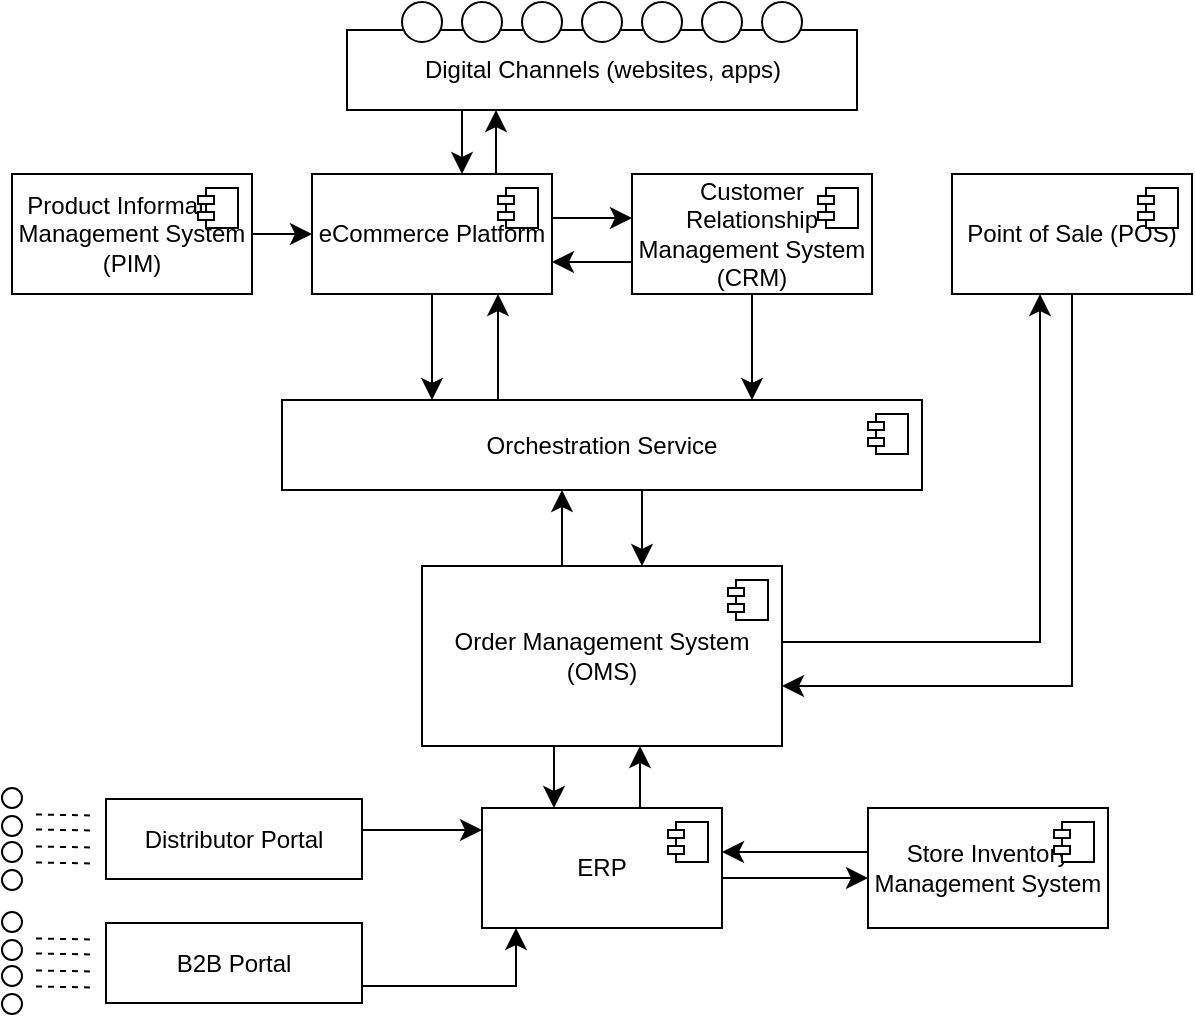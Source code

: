 <mxfile version="26.1.3">
  <diagram name="Page-1" id="KjbB9TRwJ7ZDQGWwXf_M">
    <mxGraphModel dx="1098" dy="716" grid="0" gridSize="10" guides="1" tooltips="1" connect="1" arrows="1" fold="1" page="1" pageScale="1" pageWidth="827" pageHeight="1169" math="0" shadow="0">
      <root>
        <mxCell id="0" />
        <mxCell id="1" parent="0" />
        <mxCell id="S6mJOh8E30OfMHkmUoeg-1" value="Order Management System (OMS)" style="html=1;dropTarget=0;whiteSpace=wrap;" vertex="1" parent="1">
          <mxGeometry x="316" y="384" width="180" height="90" as="geometry" />
        </mxCell>
        <mxCell id="S6mJOh8E30OfMHkmUoeg-2" value="" style="shape=module;jettyWidth=8;jettyHeight=4;" vertex="1" parent="S6mJOh8E30OfMHkmUoeg-1">
          <mxGeometry x="1" width="20" height="20" relative="1" as="geometry">
            <mxPoint x="-27" y="7" as="offset" />
          </mxGeometry>
        </mxCell>
        <mxCell id="S6mJOh8E30OfMHkmUoeg-3" value="Orchestration Service" style="html=1;dropTarget=0;whiteSpace=wrap;" vertex="1" parent="1">
          <mxGeometry x="246" y="301" width="320" height="45" as="geometry" />
        </mxCell>
        <mxCell id="S6mJOh8E30OfMHkmUoeg-4" value="" style="shape=module;jettyWidth=8;jettyHeight=4;" vertex="1" parent="S6mJOh8E30OfMHkmUoeg-3">
          <mxGeometry x="1" width="20" height="20" relative="1" as="geometry">
            <mxPoint x="-27" y="7" as="offset" />
          </mxGeometry>
        </mxCell>
        <mxCell id="S6mJOh8E30OfMHkmUoeg-36" value="" style="group" vertex="1" connectable="0" parent="1">
          <mxGeometry x="278.5" y="102" width="255" height="54" as="geometry" />
        </mxCell>
        <mxCell id="S6mJOh8E30OfMHkmUoeg-17" value="Digital Channels (websites, apps)" style="html=1;whiteSpace=wrap;" vertex="1" parent="S6mJOh8E30OfMHkmUoeg-36">
          <mxGeometry y="14" width="255" height="40" as="geometry" />
        </mxCell>
        <mxCell id="S6mJOh8E30OfMHkmUoeg-35" value="" style="group" vertex="1" connectable="0" parent="S6mJOh8E30OfMHkmUoeg-36">
          <mxGeometry x="27.5" width="200" height="20" as="geometry" />
        </mxCell>
        <mxCell id="S6mJOh8E30OfMHkmUoeg-19" value="" style="ellipse;whiteSpace=wrap;html=1;aspect=fixed;" vertex="1" parent="S6mJOh8E30OfMHkmUoeg-35">
          <mxGeometry width="20" height="20" as="geometry" />
        </mxCell>
        <mxCell id="S6mJOh8E30OfMHkmUoeg-22" value="" style="ellipse;whiteSpace=wrap;html=1;aspect=fixed;" vertex="1" parent="S6mJOh8E30OfMHkmUoeg-35">
          <mxGeometry x="30" width="20" height="20" as="geometry" />
        </mxCell>
        <mxCell id="S6mJOh8E30OfMHkmUoeg-23" value="" style="ellipse;whiteSpace=wrap;html=1;aspect=fixed;" vertex="1" parent="S6mJOh8E30OfMHkmUoeg-35">
          <mxGeometry x="60" width="20" height="20" as="geometry" />
        </mxCell>
        <mxCell id="S6mJOh8E30OfMHkmUoeg-24" value="" style="ellipse;whiteSpace=wrap;html=1;aspect=fixed;" vertex="1" parent="S6mJOh8E30OfMHkmUoeg-35">
          <mxGeometry x="90" width="20" height="20" as="geometry" />
        </mxCell>
        <mxCell id="S6mJOh8E30OfMHkmUoeg-25" value="" style="ellipse;whiteSpace=wrap;html=1;aspect=fixed;" vertex="1" parent="S6mJOh8E30OfMHkmUoeg-35">
          <mxGeometry x="120" width="20" height="20" as="geometry" />
        </mxCell>
        <mxCell id="S6mJOh8E30OfMHkmUoeg-26" value="" style="ellipse;whiteSpace=wrap;html=1;aspect=fixed;" vertex="1" parent="S6mJOh8E30OfMHkmUoeg-35">
          <mxGeometry x="150" width="20" height="20" as="geometry" />
        </mxCell>
        <mxCell id="S6mJOh8E30OfMHkmUoeg-27" value="" style="ellipse;whiteSpace=wrap;html=1;aspect=fixed;" vertex="1" parent="S6mJOh8E30OfMHkmUoeg-35">
          <mxGeometry x="180" width="20" height="20" as="geometry" />
        </mxCell>
        <mxCell id="S6mJOh8E30OfMHkmUoeg-60" value="" style="group" vertex="1" connectable="0" parent="1">
          <mxGeometry x="106" y="495" width="180" height="51" as="geometry" />
        </mxCell>
        <mxCell id="S6mJOh8E30OfMHkmUoeg-38" value="Distributor Portal" style="html=1;whiteSpace=wrap;" vertex="1" parent="S6mJOh8E30OfMHkmUoeg-60">
          <mxGeometry x="52" y="5.5" width="128" height="40" as="geometry" />
        </mxCell>
        <mxCell id="S6mJOh8E30OfMHkmUoeg-50" value="" style="group" vertex="1" connectable="0" parent="S6mJOh8E30OfMHkmUoeg-60">
          <mxGeometry width="10" height="51" as="geometry" />
        </mxCell>
        <mxCell id="S6mJOh8E30OfMHkmUoeg-40" value="" style="ellipse;whiteSpace=wrap;html=1;aspect=fixed;" vertex="1" parent="S6mJOh8E30OfMHkmUoeg-50">
          <mxGeometry width="10" height="10" as="geometry" />
        </mxCell>
        <mxCell id="S6mJOh8E30OfMHkmUoeg-47" value="" style="ellipse;whiteSpace=wrap;html=1;aspect=fixed;" vertex="1" parent="S6mJOh8E30OfMHkmUoeg-50">
          <mxGeometry y="14" width="10" height="10" as="geometry" />
        </mxCell>
        <mxCell id="S6mJOh8E30OfMHkmUoeg-48" value="" style="ellipse;whiteSpace=wrap;html=1;aspect=fixed;" vertex="1" parent="S6mJOh8E30OfMHkmUoeg-50">
          <mxGeometry y="27" width="10" height="10" as="geometry" />
        </mxCell>
        <mxCell id="S6mJOh8E30OfMHkmUoeg-49" value="" style="ellipse;whiteSpace=wrap;html=1;aspect=fixed;" vertex="1" parent="S6mJOh8E30OfMHkmUoeg-50">
          <mxGeometry y="41" width="10" height="10" as="geometry" />
        </mxCell>
        <mxCell id="S6mJOh8E30OfMHkmUoeg-59" value="" style="group" vertex="1" connectable="0" parent="S6mJOh8E30OfMHkmUoeg-60">
          <mxGeometry x="17" y="13.25" width="29" height="24.5" as="geometry" />
        </mxCell>
        <mxCell id="S6mJOh8E30OfMHkmUoeg-51" value="" style="endArrow=none;dashed=1;html=1;rounded=0;exitX=1;exitY=0.5;exitDx=0;exitDy=0;" edge="1" parent="S6mJOh8E30OfMHkmUoeg-59">
          <mxGeometry width="50" height="50" relative="1" as="geometry">
            <mxPoint as="sourcePoint" />
            <mxPoint x="29" y="0.5" as="targetPoint" />
          </mxGeometry>
        </mxCell>
        <mxCell id="S6mJOh8E30OfMHkmUoeg-52" value="" style="endArrow=none;dashed=1;html=1;rounded=0;exitX=1;exitY=0.5;exitDx=0;exitDy=0;" edge="1" parent="S6mJOh8E30OfMHkmUoeg-59">
          <mxGeometry width="50" height="50" relative="1" as="geometry">
            <mxPoint y="7.5" as="sourcePoint" />
            <mxPoint x="29" y="8" as="targetPoint" />
          </mxGeometry>
        </mxCell>
        <mxCell id="S6mJOh8E30OfMHkmUoeg-53" value="" style="endArrow=none;dashed=1;html=1;rounded=0;exitX=1;exitY=0.5;exitDx=0;exitDy=0;" edge="1" parent="S6mJOh8E30OfMHkmUoeg-59">
          <mxGeometry width="50" height="50" relative="1" as="geometry">
            <mxPoint y="16" as="sourcePoint" />
            <mxPoint x="29" y="16.5" as="targetPoint" />
          </mxGeometry>
        </mxCell>
        <mxCell id="S6mJOh8E30OfMHkmUoeg-54" value="" style="endArrow=none;dashed=1;html=1;rounded=0;exitX=1;exitY=0.5;exitDx=0;exitDy=0;" edge="1" parent="S6mJOh8E30OfMHkmUoeg-59">
          <mxGeometry width="50" height="50" relative="1" as="geometry">
            <mxPoint y="24" as="sourcePoint" />
            <mxPoint x="29" y="24.5" as="targetPoint" />
          </mxGeometry>
        </mxCell>
        <mxCell id="S6mJOh8E30OfMHkmUoeg-61" value="" style="group" vertex="1" connectable="0" parent="1">
          <mxGeometry x="106" y="557" width="180" height="51" as="geometry" />
        </mxCell>
        <mxCell id="S6mJOh8E30OfMHkmUoeg-62" value="B2B Portal" style="html=1;whiteSpace=wrap;" vertex="1" parent="S6mJOh8E30OfMHkmUoeg-61">
          <mxGeometry x="52" y="5.5" width="128" height="40" as="geometry" />
        </mxCell>
        <mxCell id="S6mJOh8E30OfMHkmUoeg-63" value="" style="group" vertex="1" connectable="0" parent="S6mJOh8E30OfMHkmUoeg-61">
          <mxGeometry width="10" height="51" as="geometry" />
        </mxCell>
        <mxCell id="S6mJOh8E30OfMHkmUoeg-64" value="" style="ellipse;whiteSpace=wrap;html=1;aspect=fixed;" vertex="1" parent="S6mJOh8E30OfMHkmUoeg-63">
          <mxGeometry width="10" height="10" as="geometry" />
        </mxCell>
        <mxCell id="S6mJOh8E30OfMHkmUoeg-65" value="" style="ellipse;whiteSpace=wrap;html=1;aspect=fixed;" vertex="1" parent="S6mJOh8E30OfMHkmUoeg-63">
          <mxGeometry y="14" width="10" height="10" as="geometry" />
        </mxCell>
        <mxCell id="S6mJOh8E30OfMHkmUoeg-66" value="" style="ellipse;whiteSpace=wrap;html=1;aspect=fixed;" vertex="1" parent="S6mJOh8E30OfMHkmUoeg-63">
          <mxGeometry y="27" width="10" height="10" as="geometry" />
        </mxCell>
        <mxCell id="S6mJOh8E30OfMHkmUoeg-67" value="" style="ellipse;whiteSpace=wrap;html=1;aspect=fixed;" vertex="1" parent="S6mJOh8E30OfMHkmUoeg-63">
          <mxGeometry y="41" width="10" height="10" as="geometry" />
        </mxCell>
        <mxCell id="S6mJOh8E30OfMHkmUoeg-68" value="" style="group" vertex="1" connectable="0" parent="S6mJOh8E30OfMHkmUoeg-61">
          <mxGeometry x="17" y="13.25" width="29" height="24.5" as="geometry" />
        </mxCell>
        <mxCell id="S6mJOh8E30OfMHkmUoeg-69" value="" style="endArrow=none;dashed=1;html=1;rounded=0;exitX=1;exitY=0.5;exitDx=0;exitDy=0;" edge="1" parent="S6mJOh8E30OfMHkmUoeg-68">
          <mxGeometry width="50" height="50" relative="1" as="geometry">
            <mxPoint as="sourcePoint" />
            <mxPoint x="29" y="0.5" as="targetPoint" />
          </mxGeometry>
        </mxCell>
        <mxCell id="S6mJOh8E30OfMHkmUoeg-70" value="" style="endArrow=none;dashed=1;html=1;rounded=0;exitX=1;exitY=0.5;exitDx=0;exitDy=0;" edge="1" parent="S6mJOh8E30OfMHkmUoeg-68">
          <mxGeometry width="50" height="50" relative="1" as="geometry">
            <mxPoint y="7.5" as="sourcePoint" />
            <mxPoint x="29" y="8" as="targetPoint" />
          </mxGeometry>
        </mxCell>
        <mxCell id="S6mJOh8E30OfMHkmUoeg-71" value="" style="endArrow=none;dashed=1;html=1;rounded=0;exitX=1;exitY=0.5;exitDx=0;exitDy=0;" edge="1" parent="S6mJOh8E30OfMHkmUoeg-68">
          <mxGeometry width="50" height="50" relative="1" as="geometry">
            <mxPoint y="16" as="sourcePoint" />
            <mxPoint x="29" y="16.5" as="targetPoint" />
          </mxGeometry>
        </mxCell>
        <mxCell id="S6mJOh8E30OfMHkmUoeg-72" value="" style="endArrow=none;dashed=1;html=1;rounded=0;exitX=1;exitY=0.5;exitDx=0;exitDy=0;" edge="1" parent="S6mJOh8E30OfMHkmUoeg-68">
          <mxGeometry width="50" height="50" relative="1" as="geometry">
            <mxPoint y="24" as="sourcePoint" />
            <mxPoint x="29" y="24.5" as="targetPoint" />
          </mxGeometry>
        </mxCell>
        <mxCell id="S6mJOh8E30OfMHkmUoeg-85" value="ERP" style="html=1;dropTarget=0;whiteSpace=wrap;" vertex="1" parent="1">
          <mxGeometry x="346" y="505" width="120" height="60" as="geometry" />
        </mxCell>
        <mxCell id="S6mJOh8E30OfMHkmUoeg-86" value="" style="shape=module;jettyWidth=8;jettyHeight=4;" vertex="1" parent="S6mJOh8E30OfMHkmUoeg-85">
          <mxGeometry x="1" width="20" height="20" relative="1" as="geometry">
            <mxPoint x="-27" y="7" as="offset" />
          </mxGeometry>
        </mxCell>
        <mxCell id="S6mJOh8E30OfMHkmUoeg-87" value="Store Inventory Management System" style="html=1;dropTarget=0;whiteSpace=wrap;" vertex="1" parent="1">
          <mxGeometry x="539" y="505" width="120" height="60" as="geometry" />
        </mxCell>
        <mxCell id="S6mJOh8E30OfMHkmUoeg-88" value="" style="shape=module;jettyWidth=8;jettyHeight=4;" vertex="1" parent="S6mJOh8E30OfMHkmUoeg-87">
          <mxGeometry x="1" width="20" height="20" relative="1" as="geometry">
            <mxPoint x="-27" y="7" as="offset" />
          </mxGeometry>
        </mxCell>
        <mxCell id="S6mJOh8E30OfMHkmUoeg-113" value="" style="edgeStyle=elbowEdgeStyle;elbow=vertical;endArrow=classic;html=1;curved=0;rounded=0;endSize=8;startSize=8;" edge="1" parent="1" source="S6mJOh8E30OfMHkmUoeg-1" target="S6mJOh8E30OfMHkmUoeg-3">
          <mxGeometry width="50" height="50" relative="1" as="geometry">
            <mxPoint x="336" y="486" as="sourcePoint" />
            <mxPoint x="386" y="436" as="targetPoint" />
            <Array as="points">
              <mxPoint x="386" y="360" />
            </Array>
          </mxGeometry>
        </mxCell>
        <mxCell id="S6mJOh8E30OfMHkmUoeg-114" value="" style="edgeStyle=elbowEdgeStyle;elbow=vertical;endArrow=classic;html=1;curved=0;rounded=0;endSize=8;startSize=8;" edge="1" parent="1" source="S6mJOh8E30OfMHkmUoeg-3" target="S6mJOh8E30OfMHkmUoeg-1">
          <mxGeometry width="50" height="50" relative="1" as="geometry">
            <mxPoint x="416" y="394" as="sourcePoint" />
            <mxPoint x="416" y="356" as="targetPoint" />
            <Array as="points">
              <mxPoint x="426" y="363" />
            </Array>
          </mxGeometry>
        </mxCell>
        <mxCell id="S6mJOh8E30OfMHkmUoeg-115" value="" style="edgeStyle=elbowEdgeStyle;elbow=vertical;endArrow=classic;html=1;curved=0;rounded=0;endSize=8;startSize=8;" edge="1" parent="1" source="S6mJOh8E30OfMHkmUoeg-9" target="S6mJOh8E30OfMHkmUoeg-3">
          <mxGeometry width="50" height="50" relative="1" as="geometry">
            <mxPoint x="436" y="356" as="sourcePoint" />
            <mxPoint x="436" y="394" as="targetPoint" />
            <Array as="points">
              <mxPoint x="361" y="312" />
            </Array>
          </mxGeometry>
        </mxCell>
        <mxCell id="S6mJOh8E30OfMHkmUoeg-116" value="" style="edgeStyle=elbowEdgeStyle;elbow=vertical;endArrow=classic;html=1;curved=0;rounded=0;endSize=8;startSize=8;" edge="1" parent="1" source="S6mJOh8E30OfMHkmUoeg-7" target="S6mJOh8E30OfMHkmUoeg-3">
          <mxGeometry width="50" height="50" relative="1" as="geometry">
            <mxPoint x="331" y="258" as="sourcePoint" />
            <mxPoint x="416" y="311" as="targetPoint" />
            <Array as="points">
              <mxPoint x="456" y="321" />
            </Array>
          </mxGeometry>
        </mxCell>
        <mxCell id="S6mJOh8E30OfMHkmUoeg-117" value="" style="edgeStyle=elbowEdgeStyle;elbow=vertical;endArrow=classic;html=1;curved=0;rounded=0;endSize=8;startSize=8;" edge="1" parent="1" source="S6mJOh8E30OfMHkmUoeg-3" target="S6mJOh8E30OfMHkmUoeg-9">
          <mxGeometry width="50" height="50" relative="1" as="geometry">
            <mxPoint x="331" y="258" as="sourcePoint" />
            <mxPoint x="331" y="311" as="targetPoint" />
            <Array as="points">
              <mxPoint x="354" y="274" />
            </Array>
          </mxGeometry>
        </mxCell>
        <mxCell id="S6mJOh8E30OfMHkmUoeg-121" value="" style="edgeStyle=elbowEdgeStyle;elbow=vertical;endArrow=classic;html=1;curved=0;rounded=0;endSize=8;startSize=8;" edge="1" parent="1" source="S6mJOh8E30OfMHkmUoeg-13" target="S6mJOh8E30OfMHkmUoeg-1">
          <mxGeometry width="50" height="50" relative="1" as="geometry">
            <mxPoint x="491" y="258" as="sourcePoint" />
            <mxPoint x="491" y="311" as="targetPoint" />
            <Array as="points">
              <mxPoint x="517" y="444" />
              <mxPoint x="556" y="456" />
            </Array>
          </mxGeometry>
        </mxCell>
        <mxCell id="S6mJOh8E30OfMHkmUoeg-122" value="" style="edgeStyle=elbowEdgeStyle;elbow=vertical;endArrow=classic;html=1;curved=0;rounded=0;endSize=8;startSize=8;" edge="1" parent="1" source="S6mJOh8E30OfMHkmUoeg-1" target="S6mJOh8E30OfMHkmUoeg-13">
          <mxGeometry width="50" height="50" relative="1" as="geometry">
            <mxPoint x="651" y="258" as="sourcePoint" />
            <mxPoint x="506" y="466" as="targetPoint" />
            <Array as="points">
              <mxPoint x="625" y="422" />
            </Array>
          </mxGeometry>
        </mxCell>
        <mxCell id="S6mJOh8E30OfMHkmUoeg-123" value="" style="edgeStyle=elbowEdgeStyle;elbow=vertical;endArrow=classic;html=1;curved=0;rounded=0;endSize=8;startSize=8;" edge="1" parent="1" source="S6mJOh8E30OfMHkmUoeg-87" target="S6mJOh8E30OfMHkmUoeg-85">
          <mxGeometry width="50" height="50" relative="1" as="geometry">
            <mxPoint x="651" y="244" as="sourcePoint" />
            <mxPoint x="506" y="440" as="targetPoint" />
            <Array as="points">
              <mxPoint x="538" y="527" />
              <mxPoint x="566" y="452" />
            </Array>
          </mxGeometry>
        </mxCell>
        <mxCell id="S6mJOh8E30OfMHkmUoeg-125" value="" style="edgeStyle=elbowEdgeStyle;elbow=vertical;endArrow=classic;html=1;curved=0;rounded=0;endSize=8;startSize=8;" edge="1" parent="1" source="S6mJOh8E30OfMHkmUoeg-85" target="S6mJOh8E30OfMHkmUoeg-87">
          <mxGeometry width="50" height="50" relative="1" as="geometry">
            <mxPoint x="590" y="551" as="sourcePoint" />
            <mxPoint x="480" y="551" as="targetPoint" />
            <Array as="points">
              <mxPoint x="534" y="540" />
              <mxPoint x="552" y="551" />
              <mxPoint x="576" y="462" />
            </Array>
          </mxGeometry>
        </mxCell>
        <mxCell id="S6mJOh8E30OfMHkmUoeg-126" value="" style="edgeStyle=elbowEdgeStyle;elbow=vertical;endArrow=classic;html=1;curved=0;rounded=0;endSize=8;startSize=8;" edge="1" parent="1" source="S6mJOh8E30OfMHkmUoeg-1" target="S6mJOh8E30OfMHkmUoeg-85">
          <mxGeometry width="50" height="50" relative="1" as="geometry">
            <mxPoint x="480" y="564" as="sourcePoint" />
            <mxPoint x="590" y="564" as="targetPoint" />
            <Array as="points">
              <mxPoint x="382" y="489" />
              <mxPoint x="562" y="575" />
              <mxPoint x="586" y="486" />
            </Array>
          </mxGeometry>
        </mxCell>
        <mxCell id="S6mJOh8E30OfMHkmUoeg-127" value="" style="edgeStyle=elbowEdgeStyle;elbow=vertical;endArrow=classic;html=1;curved=0;rounded=0;endSize=8;startSize=8;" edge="1" parent="1" source="S6mJOh8E30OfMHkmUoeg-85" target="S6mJOh8E30OfMHkmUoeg-1">
          <mxGeometry width="50" height="50" relative="1" as="geometry">
            <mxPoint x="392" y="484" as="sourcePoint" />
            <mxPoint x="392" y="529" as="targetPoint" />
            <Array as="points">
              <mxPoint x="425" y="488" />
              <mxPoint x="572" y="585" />
              <mxPoint x="596" y="496" />
            </Array>
          </mxGeometry>
        </mxCell>
        <mxCell id="S6mJOh8E30OfMHkmUoeg-128" value="" style="edgeStyle=elbowEdgeStyle;elbow=vertical;endArrow=classic;html=1;curved=0;rounded=0;endSize=8;startSize=8;" edge="1" parent="1" source="S6mJOh8E30OfMHkmUoeg-38" target="S6mJOh8E30OfMHkmUoeg-85">
          <mxGeometry width="50" height="50" relative="1" as="geometry">
            <mxPoint x="392" y="470" as="sourcePoint" />
            <mxPoint x="392" y="515" as="targetPoint" />
            <Array as="points">
              <mxPoint x="313" y="516" />
              <mxPoint x="284" y="546" />
              <mxPoint x="572" y="571" />
              <mxPoint x="596" y="482" />
            </Array>
          </mxGeometry>
        </mxCell>
        <mxCell id="S6mJOh8E30OfMHkmUoeg-129" value="" style="edgeStyle=elbowEdgeStyle;elbow=vertical;endArrow=classic;html=1;curved=0;rounded=0;endSize=8;startSize=8;" edge="1" parent="1" source="S6mJOh8E30OfMHkmUoeg-62">
          <mxGeometry width="50" height="50" relative="1" as="geometry">
            <mxPoint x="191" y="623" as="sourcePoint" />
            <mxPoint x="363" y="565" as="targetPoint" />
            <Array as="points">
              <mxPoint x="363" y="594" />
              <mxPoint x="535" y="581" />
              <mxPoint x="559" y="492" />
            </Array>
          </mxGeometry>
        </mxCell>
        <mxCell id="S6mJOh8E30OfMHkmUoeg-7" value="Customer Relationship Management System (CRM)" style="html=1;dropTarget=0;whiteSpace=wrap;" vertex="1" parent="1">
          <mxGeometry x="421" y="188" width="120" height="60" as="geometry" />
        </mxCell>
        <mxCell id="S6mJOh8E30OfMHkmUoeg-8" value="" style="shape=module;jettyWidth=8;jettyHeight=4;" vertex="1" parent="S6mJOh8E30OfMHkmUoeg-7">
          <mxGeometry x="1" width="20" height="20" relative="1" as="geometry">
            <mxPoint x="-27" y="7" as="offset" />
          </mxGeometry>
        </mxCell>
        <mxCell id="S6mJOh8E30OfMHkmUoeg-9" value="eCommerce Platform" style="html=1;dropTarget=0;whiteSpace=wrap;" vertex="1" parent="1">
          <mxGeometry x="261" y="188" width="120" height="60" as="geometry" />
        </mxCell>
        <mxCell id="S6mJOh8E30OfMHkmUoeg-10" value="" style="shape=module;jettyWidth=8;jettyHeight=4;" vertex="1" parent="S6mJOh8E30OfMHkmUoeg-9">
          <mxGeometry x="1" width="20" height="20" relative="1" as="geometry">
            <mxPoint x="-27" y="7" as="offset" />
          </mxGeometry>
        </mxCell>
        <mxCell id="S6mJOh8E30OfMHkmUoeg-11" value="Product Information Management System (PIM)" style="html=1;dropTarget=0;whiteSpace=wrap;" vertex="1" parent="1">
          <mxGeometry x="111" y="188" width="120" height="60" as="geometry" />
        </mxCell>
        <mxCell id="S6mJOh8E30OfMHkmUoeg-12" value="" style="shape=module;jettyWidth=8;jettyHeight=4;" vertex="1" parent="S6mJOh8E30OfMHkmUoeg-11">
          <mxGeometry x="1" width="20" height="20" relative="1" as="geometry">
            <mxPoint x="-27" y="7" as="offset" />
          </mxGeometry>
        </mxCell>
        <mxCell id="S6mJOh8E30OfMHkmUoeg-13" value="Point of Sale (POS)" style="html=1;dropTarget=0;whiteSpace=wrap;" vertex="1" parent="1">
          <mxGeometry x="581" y="188" width="120" height="60" as="geometry" />
        </mxCell>
        <mxCell id="S6mJOh8E30OfMHkmUoeg-14" value="" style="shape=module;jettyWidth=8;jettyHeight=4;" vertex="1" parent="S6mJOh8E30OfMHkmUoeg-13">
          <mxGeometry x="1" width="20" height="20" relative="1" as="geometry">
            <mxPoint x="-27" y="7" as="offset" />
          </mxGeometry>
        </mxCell>
        <mxCell id="S6mJOh8E30OfMHkmUoeg-118" value="" style="edgeStyle=elbowEdgeStyle;elbow=vertical;endArrow=classic;html=1;curved=0;rounded=0;endSize=8;startSize=8;" edge="1" parent="1" source="S6mJOh8E30OfMHkmUoeg-11" target="S6mJOh8E30OfMHkmUoeg-9">
          <mxGeometry width="50" height="50" relative="1" as="geometry">
            <mxPoint x="331" y="258" as="sourcePoint" />
            <mxPoint x="331" y="311" as="targetPoint" />
            <Array as="points">
              <mxPoint x="267" y="214" />
            </Array>
          </mxGeometry>
        </mxCell>
        <mxCell id="S6mJOh8E30OfMHkmUoeg-119" value="" style="edgeStyle=elbowEdgeStyle;elbow=vertical;endArrow=classic;html=1;curved=0;rounded=0;endSize=8;startSize=8;" edge="1" parent="1" source="S6mJOh8E30OfMHkmUoeg-7" target="S6mJOh8E30OfMHkmUoeg-9">
          <mxGeometry width="50" height="50" relative="1" as="geometry">
            <mxPoint x="491" y="258" as="sourcePoint" />
            <mxPoint x="491" y="311" as="targetPoint" />
            <Array as="points">
              <mxPoint x="396" y="232" />
            </Array>
          </mxGeometry>
        </mxCell>
        <mxCell id="S6mJOh8E30OfMHkmUoeg-120" value="" style="edgeStyle=elbowEdgeStyle;elbow=vertical;endArrow=classic;html=1;curved=0;rounded=0;endSize=8;startSize=8;" edge="1" parent="1" source="S6mJOh8E30OfMHkmUoeg-9" target="S6mJOh8E30OfMHkmUoeg-7">
          <mxGeometry width="50" height="50" relative="1" as="geometry">
            <mxPoint x="431" y="242" as="sourcePoint" />
            <mxPoint x="391" y="242" as="targetPoint" />
            <Array as="points">
              <mxPoint x="400" y="210" />
            </Array>
          </mxGeometry>
        </mxCell>
        <mxCell id="S6mJOh8E30OfMHkmUoeg-132" value="" style="edgeStyle=elbowEdgeStyle;elbow=vertical;endArrow=classic;html=1;curved=0;rounded=0;endSize=8;startSize=8;" edge="1" parent="1" source="S6mJOh8E30OfMHkmUoeg-9" target="S6mJOh8E30OfMHkmUoeg-17">
          <mxGeometry width="50" height="50" relative="1" as="geometry">
            <mxPoint x="364" y="311" as="sourcePoint" />
            <mxPoint x="364" y="258" as="targetPoint" />
            <Array as="points">
              <mxPoint x="353" y="183" />
            </Array>
          </mxGeometry>
        </mxCell>
        <mxCell id="S6mJOh8E30OfMHkmUoeg-143" value="" style="edgeStyle=elbowEdgeStyle;elbow=vertical;endArrow=classic;html=1;curved=0;rounded=0;endSize=8;startSize=8;" edge="1" parent="1" source="S6mJOh8E30OfMHkmUoeg-17" target="S6mJOh8E30OfMHkmUoeg-9">
          <mxGeometry width="50" height="50" relative="1" as="geometry">
            <mxPoint x="363" y="198" as="sourcePoint" />
            <mxPoint x="363" y="166" as="targetPoint" />
            <Array as="points">
              <mxPoint x="336" y="167" />
            </Array>
          </mxGeometry>
        </mxCell>
      </root>
    </mxGraphModel>
  </diagram>
</mxfile>
